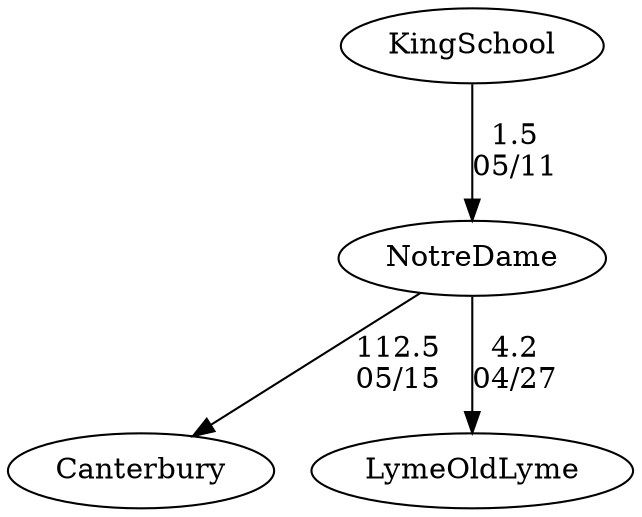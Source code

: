 digraph boys2foursNotreDame {KingSchool [URL="boys2foursNotreDameKingSchool.html"];Canterbury [URL="boys2foursNotreDameCanterbury.html"];LymeOldLyme [URL="boys2foursNotreDameLymeOldLyme.html"];NotreDame [URL="boys2foursNotreDameNotreDame.html"];KingSchool -> NotreDame[label="1.5
05/11", weight="99", tooltip="NEIRA Boys Fours, King School vs Notre Dame West Haven			
Distance: 1500 Conditions: Gusty head wind with an incoming tide, racing was against the river current.
Slight chop in areas on the race course but for the most part flat water. Comments: Close racing across all events.
In the 1V race King and Notre Dame were even with 350 meters to go when ND 1V caught a boat stopping crab.
The King 4V raced in the 3V event.
None", URL="https://www.row2k.com/results/resultspage.cfm?UID=C2E6E8A1044F05A33E020958ED412AA3&cat=1", random="random"]; 
NotreDame -> LymeOldLyme[label="4.2
04/27", weight="96", tooltip="NEIRA Boys & Girls Fours,Frederick Gunn vs Miss Porters, Canterbury, Lyme/Old Lyme, Greenwich Academy, Notre Dame			
Distance: 1500m Conditions: Tailwind throughout the day 8-18mph. Calm in the starting area with the wind picking up more and more as crews made their way down the course.
None", URL="https://www.row2k.com/results/resultspage.cfm?UID=3710F27F185D74B3D15DF923C787D9E1&cat=5", random="random"]; 
NotreDame -> Canterbury[label="112.5
05/15", weight="-12", tooltip="NEIRA Boys Fours, Canterbury vs Notre Dame			
Distance: 1500 Conditions: Calm water, slack tide racing against the river current.
The Canterbury Girls 1V4+ raced in the 2nd race against the Notre Dame 2V, 3V and Canterbury Boys 2V boats. Comments: Great racing by all in some rainy conditions!
None", URL="https://www.row2k.com/results/resultspage.cfm?UID=81C8AB79B6EFAFA8C32CEA9B19955B6E&cat=1", random="random"]}